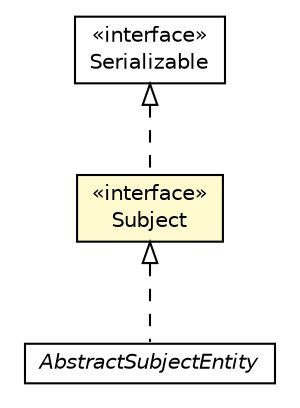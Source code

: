 #!/usr/local/bin/dot
#
# Class diagram 
# Generated by UMLGraph version R5_6_6-8-g8d7759 (http://www.umlgraph.org/)
#

digraph G {
	edge [fontname="Helvetica",fontsize=10,labelfontname="Helvetica",labelfontsize=10];
	node [fontname="Helvetica",fontsize=10,shape=plaintext];
	nodesep=0.25;
	ranksep=0.5;
	// org.dayatang.observer.Subject
	c17 [label=<<table title="org.dayatang.observer.Subject" border="0" cellborder="1" cellspacing="0" cellpadding="2" port="p" bgcolor="lemonChiffon" href="./Subject.html">
		<tr><td><table border="0" cellspacing="0" cellpadding="1">
<tr><td align="center" balign="center"> &#171;interface&#187; </td></tr>
<tr><td align="center" balign="center"> Subject </td></tr>
		</table></td></tr>
		</table>>, URL="./Subject.html", fontname="Helvetica", fontcolor="black", fontsize=10.0];
	// org.dayatang.observer.AbstractSubjectEntity
	c19 [label=<<table title="org.dayatang.observer.AbstractSubjectEntity" border="0" cellborder="1" cellspacing="0" cellpadding="2" port="p" href="./AbstractSubjectEntity.html">
		<tr><td><table border="0" cellspacing="0" cellpadding="1">
<tr><td align="center" balign="center"><font face="Helvetica-Oblique"> AbstractSubjectEntity </font></td></tr>
		</table></td></tr>
		</table>>, URL="./AbstractSubjectEntity.html", fontname="Helvetica", fontcolor="black", fontsize=10.0];
	//org.dayatang.observer.Subject implements java.io.Serializable
	c20:p -> c17:p [dir=back,arrowtail=empty,style=dashed];
	//org.dayatang.observer.AbstractSubjectEntity implements org.dayatang.observer.Subject
	c17:p -> c19:p [dir=back,arrowtail=empty,style=dashed];
	// java.io.Serializable
	c20 [label=<<table title="java.io.Serializable" border="0" cellborder="1" cellspacing="0" cellpadding="2" port="p" href="http://download.oracle.com/javase/7/docs/api/java/io/Serializable.html">
		<tr><td><table border="0" cellspacing="0" cellpadding="1">
<tr><td align="center" balign="center"> &#171;interface&#187; </td></tr>
<tr><td align="center" balign="center"> Serializable </td></tr>
		</table></td></tr>
		</table>>, URL="http://download.oracle.com/javase/7/docs/api/java/io/Serializable.html", fontname="Helvetica", fontcolor="black", fontsize=10.0];
}

